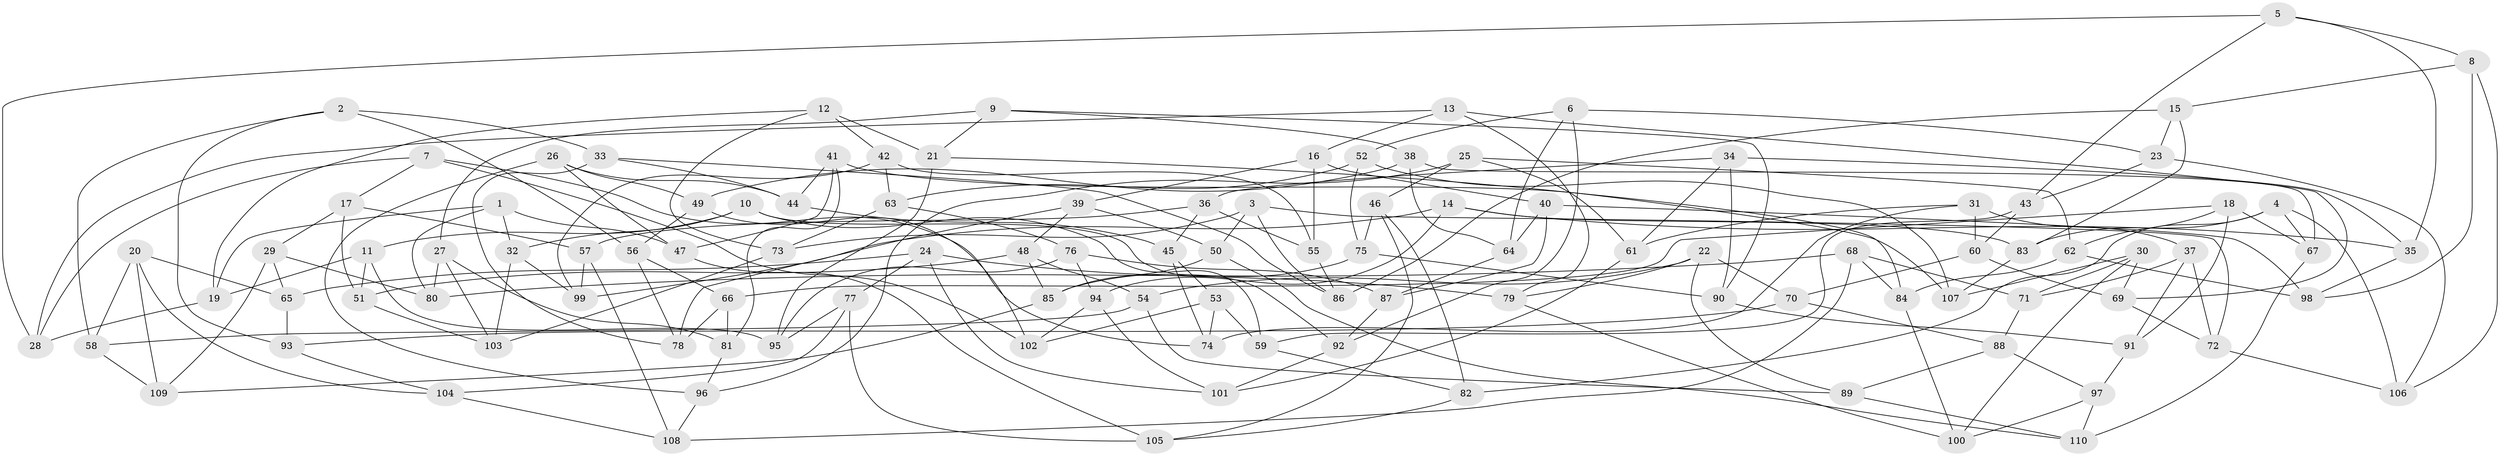 // coarse degree distribution, {6: 0.2909090909090909, 9: 0.01818181818181818, 10: 0.07272727272727272, 5: 0.09090909090909091, 8: 0.05454545454545454, 7: 0.03636363636363636, 4: 0.36363636363636365, 15: 0.01818181818181818, 3: 0.05454545454545454}
// Generated by graph-tools (version 1.1) at 2025/20/03/04/25 18:20:40]
// undirected, 110 vertices, 220 edges
graph export_dot {
graph [start="1"]
  node [color=gray90,style=filled];
  1;
  2;
  3;
  4;
  5;
  6;
  7;
  8;
  9;
  10;
  11;
  12;
  13;
  14;
  15;
  16;
  17;
  18;
  19;
  20;
  21;
  22;
  23;
  24;
  25;
  26;
  27;
  28;
  29;
  30;
  31;
  32;
  33;
  34;
  35;
  36;
  37;
  38;
  39;
  40;
  41;
  42;
  43;
  44;
  45;
  46;
  47;
  48;
  49;
  50;
  51;
  52;
  53;
  54;
  55;
  56;
  57;
  58;
  59;
  60;
  61;
  62;
  63;
  64;
  65;
  66;
  67;
  68;
  69;
  70;
  71;
  72;
  73;
  74;
  75;
  76;
  77;
  78;
  79;
  80;
  81;
  82;
  83;
  84;
  85;
  86;
  87;
  88;
  89;
  90;
  91;
  92;
  93;
  94;
  95;
  96;
  97;
  98;
  99;
  100;
  101;
  102;
  103;
  104;
  105;
  106;
  107;
  108;
  109;
  110;
  1 -- 32;
  1 -- 19;
  1 -- 47;
  1 -- 80;
  2 -- 93;
  2 -- 58;
  2 -- 33;
  2 -- 56;
  3 -- 73;
  3 -- 86;
  3 -- 50;
  3 -- 72;
  4 -- 106;
  4 -- 83;
  4 -- 67;
  4 -- 82;
  5 -- 8;
  5 -- 35;
  5 -- 43;
  5 -- 28;
  6 -- 64;
  6 -- 92;
  6 -- 23;
  6 -- 52;
  7 -- 102;
  7 -- 74;
  7 -- 28;
  7 -- 17;
  8 -- 98;
  8 -- 106;
  8 -- 15;
  9 -- 21;
  9 -- 27;
  9 -- 38;
  9 -- 90;
  10 -- 92;
  10 -- 59;
  10 -- 11;
  10 -- 32;
  11 -- 51;
  11 -- 95;
  11 -- 19;
  12 -- 19;
  12 -- 73;
  12 -- 42;
  12 -- 21;
  13 -- 28;
  13 -- 69;
  13 -- 16;
  13 -- 79;
  14 -- 99;
  14 -- 83;
  14 -- 35;
  14 -- 94;
  15 -- 83;
  15 -- 23;
  15 -- 86;
  16 -- 55;
  16 -- 39;
  16 -- 40;
  17 -- 57;
  17 -- 29;
  17 -- 51;
  18 -- 62;
  18 -- 91;
  18 -- 66;
  18 -- 67;
  19 -- 28;
  20 -- 109;
  20 -- 58;
  20 -- 65;
  20 -- 104;
  21 -- 95;
  21 -- 84;
  22 -- 89;
  22 -- 54;
  22 -- 70;
  22 -- 79;
  23 -- 43;
  23 -- 106;
  24 -- 65;
  24 -- 101;
  24 -- 79;
  24 -- 77;
  25 -- 46;
  25 -- 61;
  25 -- 96;
  25 -- 62;
  26 -- 96;
  26 -- 49;
  26 -- 44;
  26 -- 47;
  27 -- 81;
  27 -- 103;
  27 -- 80;
  29 -- 65;
  29 -- 80;
  29 -- 109;
  30 -- 100;
  30 -- 107;
  30 -- 69;
  30 -- 71;
  31 -- 37;
  31 -- 60;
  31 -- 61;
  31 -- 74;
  32 -- 99;
  32 -- 103;
  33 -- 44;
  33 -- 78;
  33 -- 86;
  34 -- 61;
  34 -- 36;
  34 -- 90;
  34 -- 35;
  35 -- 98;
  36 -- 55;
  36 -- 57;
  36 -- 45;
  37 -- 72;
  37 -- 71;
  37 -- 91;
  38 -- 64;
  38 -- 67;
  38 -- 49;
  39 -- 48;
  39 -- 50;
  39 -- 78;
  40 -- 87;
  40 -- 98;
  40 -- 64;
  41 -- 44;
  41 -- 107;
  41 -- 81;
  41 -- 47;
  42 -- 63;
  42 -- 99;
  42 -- 55;
  43 -- 60;
  43 -- 59;
  44 -- 45;
  45 -- 74;
  45 -- 53;
  46 -- 75;
  46 -- 82;
  46 -- 105;
  47 -- 105;
  48 -- 54;
  48 -- 85;
  48 -- 51;
  49 -- 102;
  49 -- 56;
  50 -- 110;
  50 -- 85;
  51 -- 103;
  52 -- 63;
  52 -- 107;
  52 -- 75;
  53 -- 102;
  53 -- 74;
  53 -- 59;
  54 -- 58;
  54 -- 89;
  55 -- 86;
  56 -- 78;
  56 -- 66;
  57 -- 108;
  57 -- 99;
  58 -- 109;
  59 -- 82;
  60 -- 69;
  60 -- 70;
  61 -- 101;
  62 -- 84;
  62 -- 98;
  63 -- 73;
  63 -- 76;
  64 -- 87;
  65 -- 93;
  66 -- 78;
  66 -- 81;
  67 -- 110;
  68 -- 108;
  68 -- 80;
  68 -- 71;
  68 -- 84;
  69 -- 72;
  70 -- 88;
  70 -- 93;
  71 -- 88;
  72 -- 106;
  73 -- 103;
  75 -- 85;
  75 -- 90;
  76 -- 95;
  76 -- 94;
  76 -- 87;
  77 -- 104;
  77 -- 105;
  77 -- 95;
  79 -- 100;
  81 -- 96;
  82 -- 105;
  83 -- 107;
  84 -- 100;
  85 -- 109;
  87 -- 92;
  88 -- 97;
  88 -- 89;
  89 -- 110;
  90 -- 91;
  91 -- 97;
  92 -- 101;
  93 -- 104;
  94 -- 102;
  94 -- 101;
  96 -- 108;
  97 -- 110;
  97 -- 100;
  104 -- 108;
}
